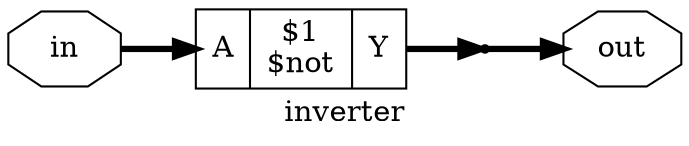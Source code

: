 digraph "inverter" {
label="inverter";
rankdir="LR";
remincross=true;
n2 [ shape=octagon, label="out", color="black", fontcolor="black" ];
n3 [ shape=octagon, label="in", color="black", fontcolor="black" ];
c6 [ shape=record, label="{{<p4> A}|$1\n$not|{<p5> Y}}",  ];
x0 [shape=point, ];
c6:p5:e -> x0:w [color="black", fontcolor="black", style="setlinewidth(3)", label=""];
x0:e -> n2:w [color="black", fontcolor="black", style="setlinewidth(3)", label=""];
n3:e -> c6:p4:w [color="black", fontcolor="black", style="setlinewidth(3)", label=""];
}
